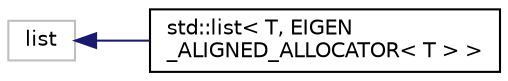 digraph "Graphical Class Hierarchy"
{
  edge [fontname="Helvetica",fontsize="10",labelfontname="Helvetica",labelfontsize="10"];
  node [fontname="Helvetica",fontsize="10",shape=record];
  rankdir="LR";
  Node1 [label="list",height=0.2,width=0.4,color="grey75", fillcolor="white", style="filled"];
  Node1 -> Node2 [dir="back",color="midnightblue",fontsize="10",style="solid",fontname="Helvetica"];
  Node2 [label="std::list\< T, EIGEN\l_ALIGNED_ALLOCATOR\< T \> \>",height=0.2,width=0.4,color="black", fillcolor="white", style="filled",URL="$classstd_1_1list_3_01_t_00_01_e_i_g_e_n___a_l_i_g_n_e_d___a_l_l_o_c_a_t_o_r_3_01_t_01_4_01_4.html"];
}
